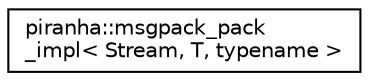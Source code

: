 digraph "Graphical Class Hierarchy"
{
  edge [fontname="Helvetica",fontsize="10",labelfontname="Helvetica",labelfontsize="10"];
  node [fontname="Helvetica",fontsize="10",shape=record];
  rankdir="LR";
  Node0 [label="piranha::msgpack_pack\l_impl\< Stream, T, typename \>",height=0.2,width=0.4,color="black", fillcolor="white", style="filled",URL="$structpiranha_1_1msgpack__pack__impl.html",tooltip="Default functor for the implementation of piranha::msgpack_pack(). "];
}
